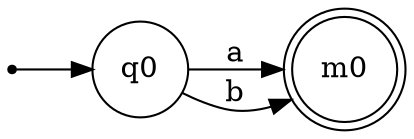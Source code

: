 digraph Automaton {
rankdir=LR;
__start__ [shape=point];
m0 [shape=doublecircle];
q0 [shape=circle];
__start__ -> q0;
q0 -> m0 [label="a"]; 
q0 -> m0 [label="b"]; 
}